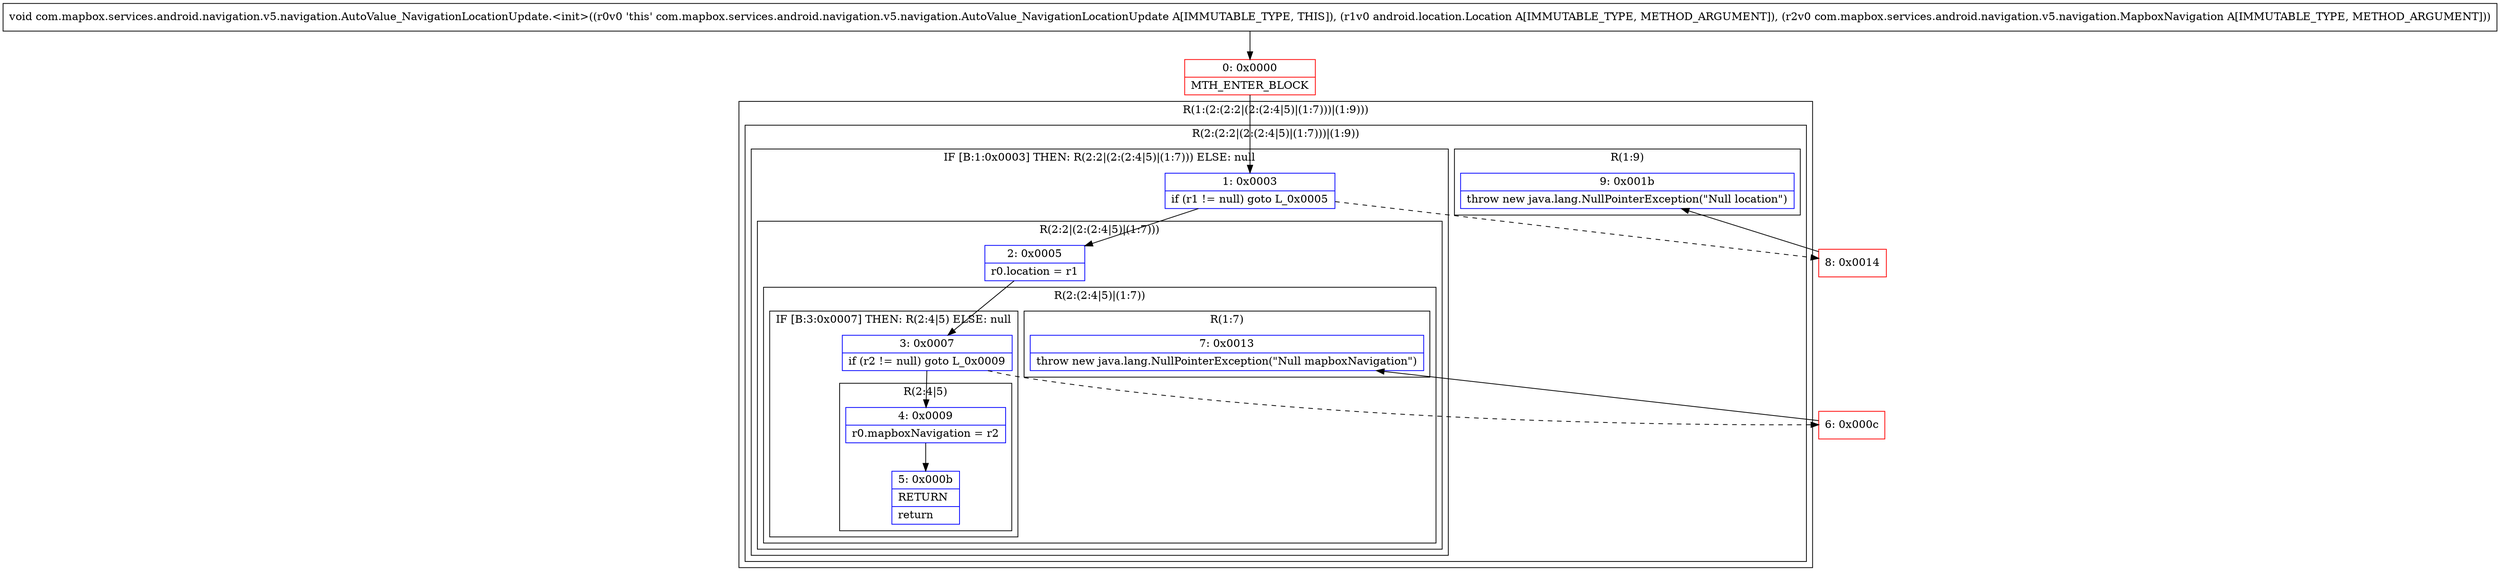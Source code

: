 digraph "CFG forcom.mapbox.services.android.navigation.v5.navigation.AutoValue_NavigationLocationUpdate.\<init\>(Landroid\/location\/Location;Lcom\/mapbox\/services\/android\/navigation\/v5\/navigation\/MapboxNavigation;)V" {
subgraph cluster_Region_1099383241 {
label = "R(1:(2:(2:2|(2:(2:4|5)|(1:7)))|(1:9)))";
node [shape=record,color=blue];
subgraph cluster_Region_306966805 {
label = "R(2:(2:2|(2:(2:4|5)|(1:7)))|(1:9))";
node [shape=record,color=blue];
subgraph cluster_IfRegion_375865306 {
label = "IF [B:1:0x0003] THEN: R(2:2|(2:(2:4|5)|(1:7))) ELSE: null";
node [shape=record,color=blue];
Node_1 [shape=record,label="{1\:\ 0x0003|if (r1 != null) goto L_0x0005\l}"];
subgraph cluster_Region_1012207273 {
label = "R(2:2|(2:(2:4|5)|(1:7)))";
node [shape=record,color=blue];
Node_2 [shape=record,label="{2\:\ 0x0005|r0.location = r1\l}"];
subgraph cluster_Region_1193777635 {
label = "R(2:(2:4|5)|(1:7))";
node [shape=record,color=blue];
subgraph cluster_IfRegion_170462027 {
label = "IF [B:3:0x0007] THEN: R(2:4|5) ELSE: null";
node [shape=record,color=blue];
Node_3 [shape=record,label="{3\:\ 0x0007|if (r2 != null) goto L_0x0009\l}"];
subgraph cluster_Region_631204923 {
label = "R(2:4|5)";
node [shape=record,color=blue];
Node_4 [shape=record,label="{4\:\ 0x0009|r0.mapboxNavigation = r2\l}"];
Node_5 [shape=record,label="{5\:\ 0x000b|RETURN\l|return\l}"];
}
}
subgraph cluster_Region_833298023 {
label = "R(1:7)";
node [shape=record,color=blue];
Node_7 [shape=record,label="{7\:\ 0x0013|throw new java.lang.NullPointerException(\"Null mapboxNavigation\")\l}"];
}
}
}
}
subgraph cluster_Region_1245208880 {
label = "R(1:9)";
node [shape=record,color=blue];
Node_9 [shape=record,label="{9\:\ 0x001b|throw new java.lang.NullPointerException(\"Null location\")\l}"];
}
}
}
Node_0 [shape=record,color=red,label="{0\:\ 0x0000|MTH_ENTER_BLOCK\l}"];
Node_6 [shape=record,color=red,label="{6\:\ 0x000c}"];
Node_8 [shape=record,color=red,label="{8\:\ 0x0014}"];
MethodNode[shape=record,label="{void com.mapbox.services.android.navigation.v5.navigation.AutoValue_NavigationLocationUpdate.\<init\>((r0v0 'this' com.mapbox.services.android.navigation.v5.navigation.AutoValue_NavigationLocationUpdate A[IMMUTABLE_TYPE, THIS]), (r1v0 android.location.Location A[IMMUTABLE_TYPE, METHOD_ARGUMENT]), (r2v0 com.mapbox.services.android.navigation.v5.navigation.MapboxNavigation A[IMMUTABLE_TYPE, METHOD_ARGUMENT])) }"];
MethodNode -> Node_0;
Node_1 -> Node_2;
Node_1 -> Node_8[style=dashed];
Node_2 -> Node_3;
Node_3 -> Node_4;
Node_3 -> Node_6[style=dashed];
Node_4 -> Node_5;
Node_0 -> Node_1;
Node_6 -> Node_7;
Node_8 -> Node_9;
}

